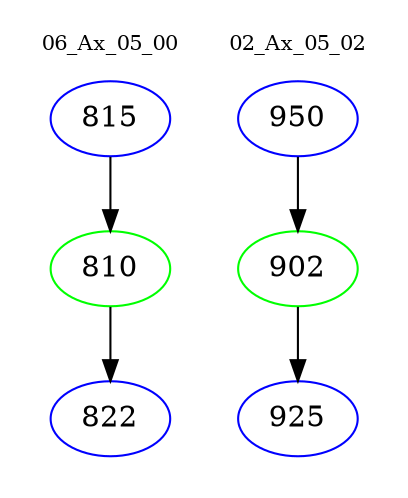 digraph{
subgraph cluster_0 {
color = white
label = "06_Ax_05_00";
fontsize=10;
T0_815 [label="815", color="blue"]
T0_815 -> T0_810 [color="black"]
T0_810 [label="810", color="green"]
T0_810 -> T0_822 [color="black"]
T0_822 [label="822", color="blue"]
}
subgraph cluster_1 {
color = white
label = "02_Ax_05_02";
fontsize=10;
T1_950 [label="950", color="blue"]
T1_950 -> T1_902 [color="black"]
T1_902 [label="902", color="green"]
T1_902 -> T1_925 [color="black"]
T1_925 [label="925", color="blue"]
}
}
